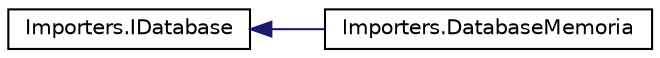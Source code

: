 digraph "Representación gráfica de la clase"
{
 // INTERACTIVE_SVG=YES
 // LATEX_PDF_SIZE
  edge [fontname="Helvetica",fontsize="10",labelfontname="Helvetica",labelfontsize="10"];
  node [fontname="Helvetica",fontsize="10",shape=record];
  rankdir="LR";
  Node0 [label="Importers.IDatabase",height=0.2,width=0.4,color="black", fillcolor="white", style="filled",URL="$interfaceImporters_1_1IDatabase.html",tooltip="Interaz de acceso a la base de datos."];
  Node0 -> Node1 [dir="back",color="midnightblue",fontsize="10",style="solid",fontname="Helvetica"];
  Node1 [label="Importers.DatabaseMemoria",height=0.2,width=0.4,color="black", fillcolor="white", style="filled",URL="$classImporters_1_1DatabaseMemoria.html",tooltip="Esta clase manejara la logica cercana al acceso a la base de datos."];
}

